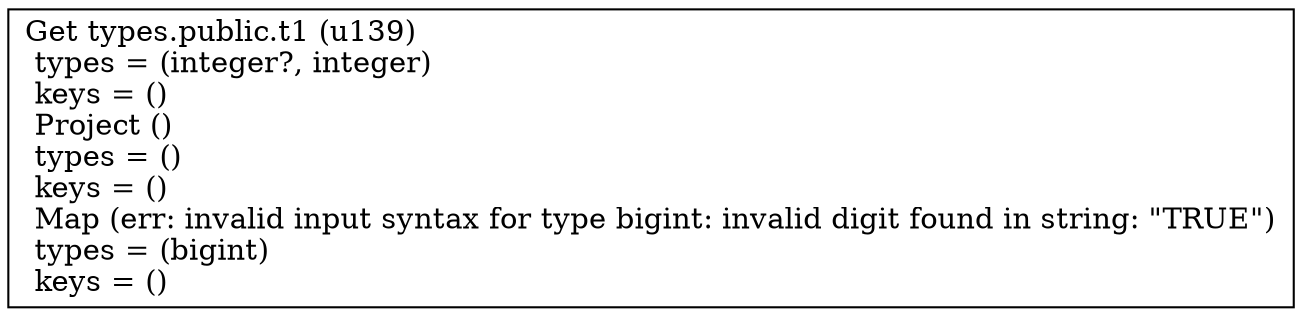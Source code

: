 digraph G {
    node0 [shape = record, label=" Get types.public.t1 (u139)\l  types = (integer?, integer)\l  keys = ()\l Project ()\l  types = ()\l  keys = ()\l Map (err: invalid input syntax for type bigint: invalid digit found in string: \"TRUE\")\l  types = (bigint)\l  keys = ()\l"]
}
